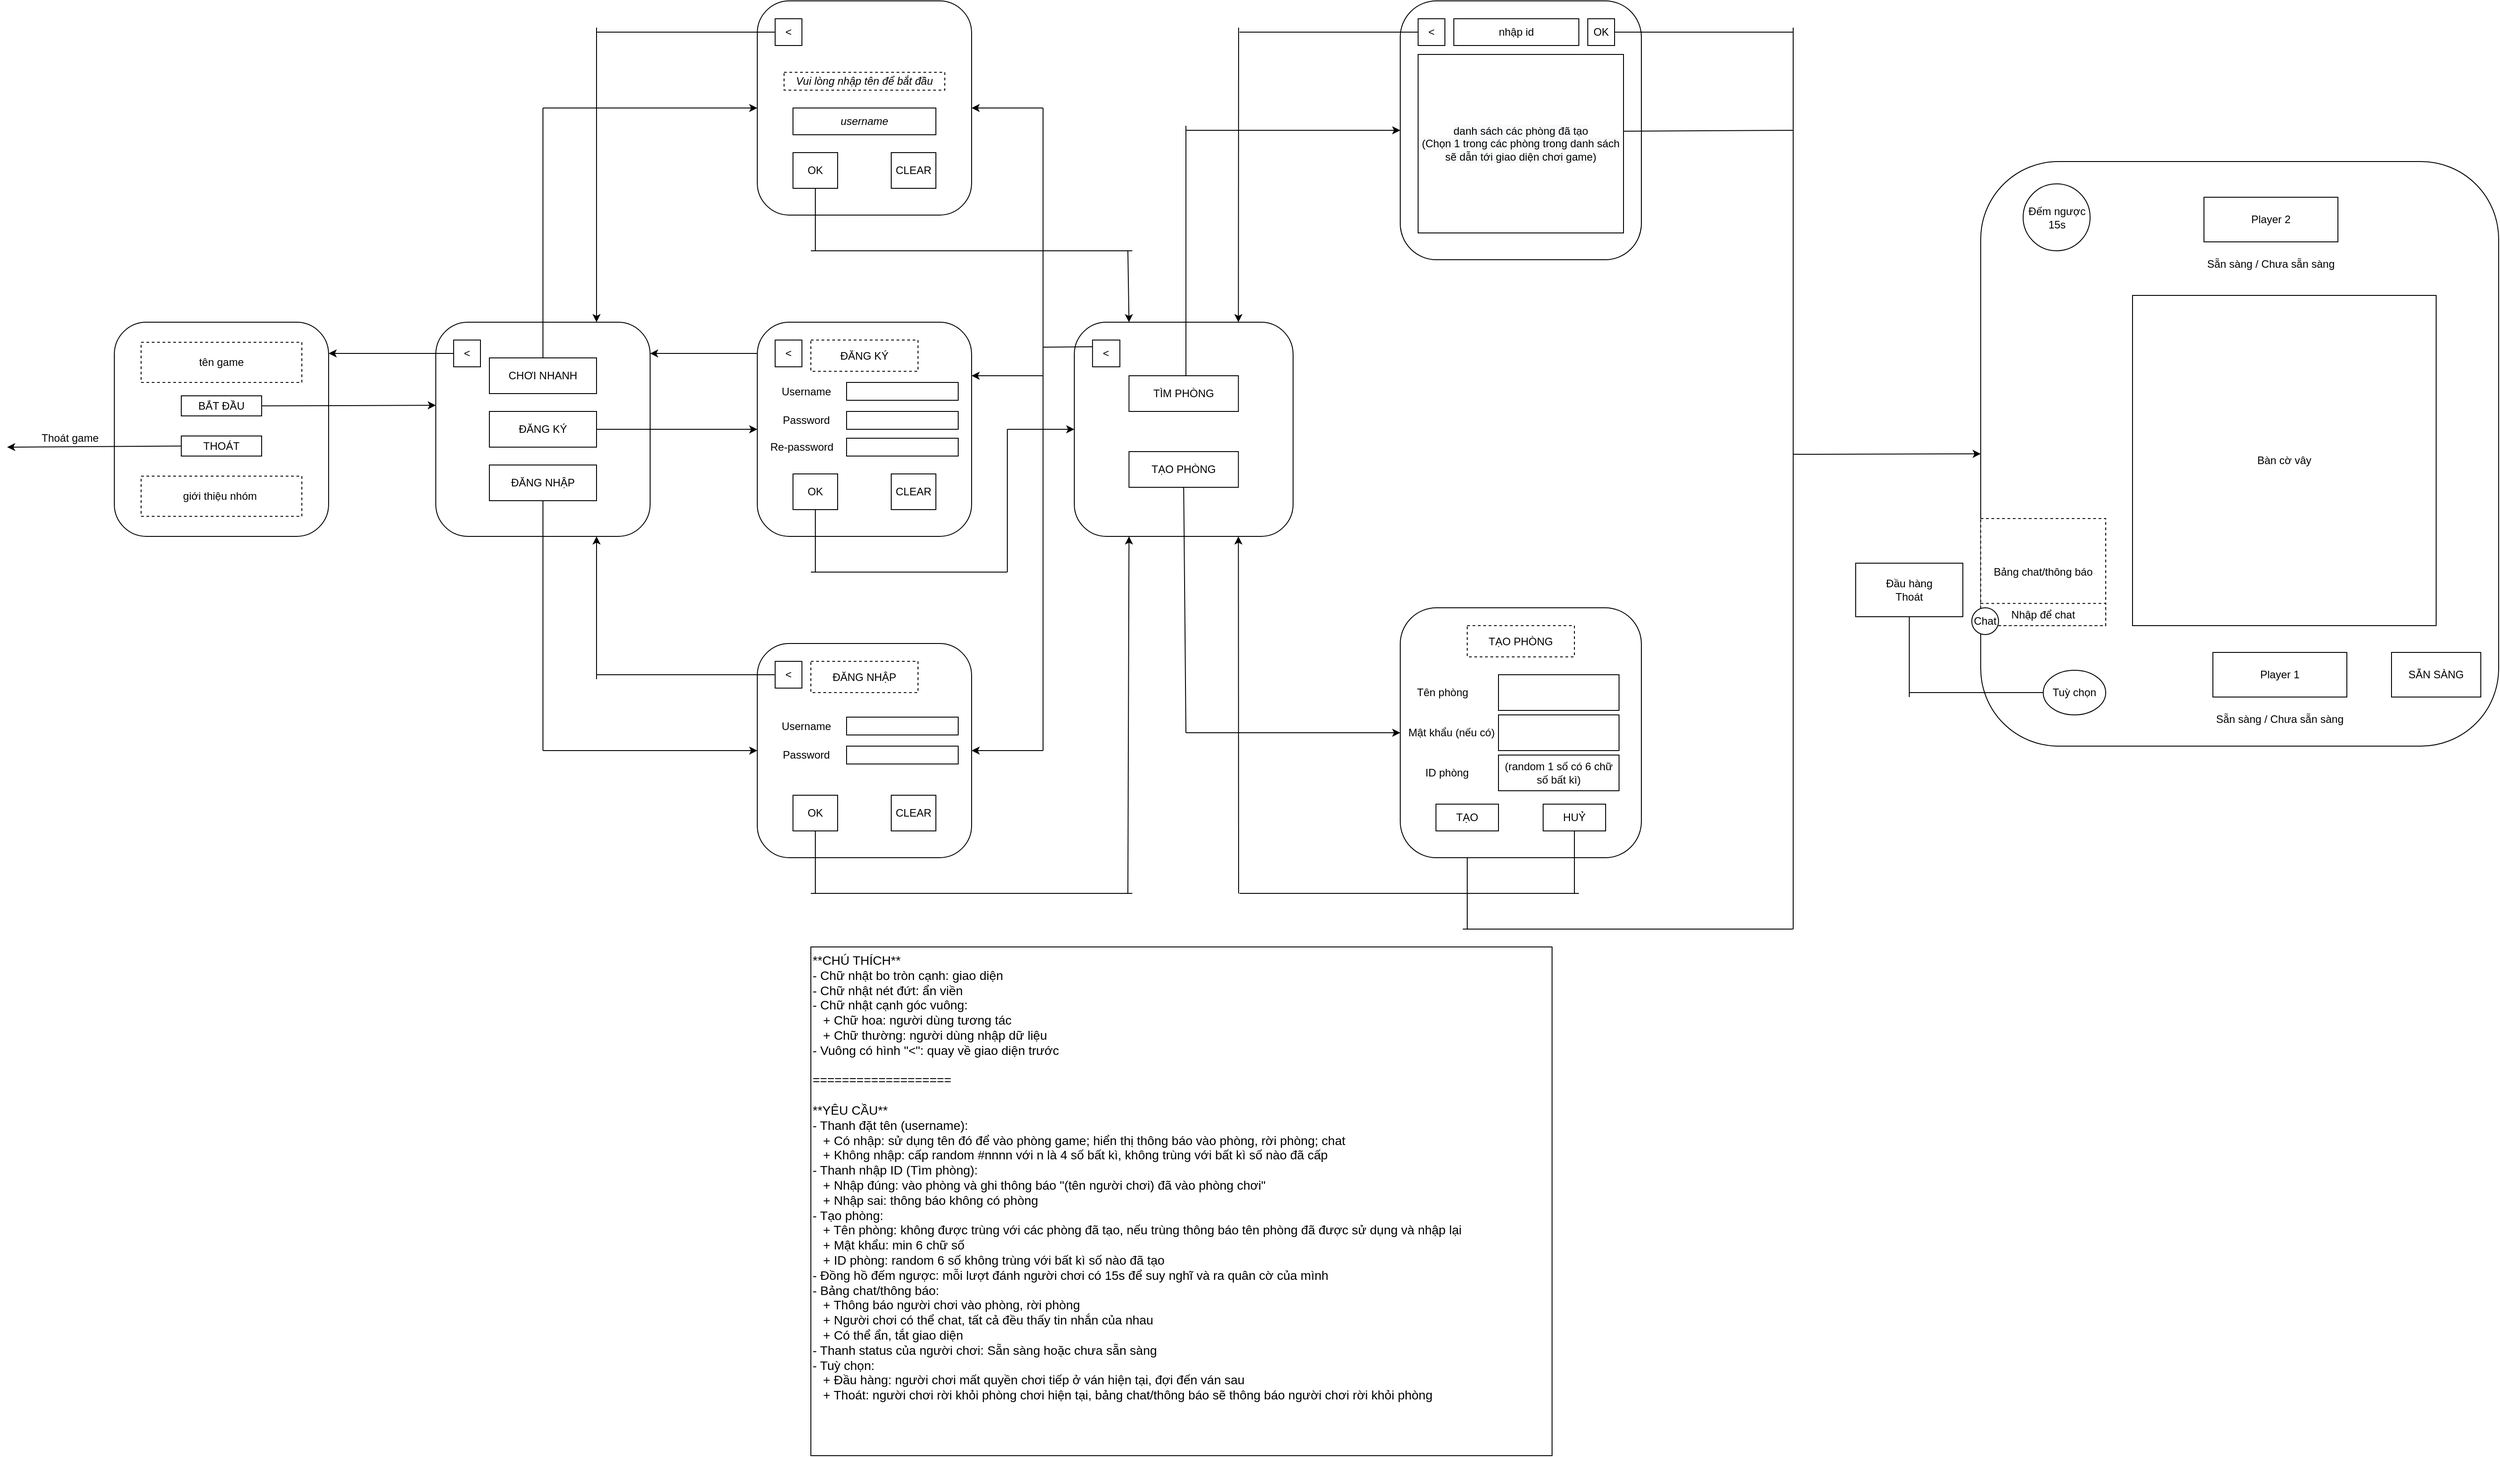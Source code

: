 <mxfile version="18.1.1" type="device"><diagram id="EYYMp7dKXmRM8jcZqW3-" name="Page-1"><mxGraphModel dx="2272" dy="1900" grid="1" gridSize="10" guides="1" tooltips="1" connect="1" arrows="1" fold="1" page="1" pageScale="1" pageWidth="850" pageHeight="1100" math="0" shadow="0"><root><mxCell id="0"/><mxCell id="1" parent="0"/><mxCell id="b59eW2SfWyZ1BYJa4r-n-62" value="" style="group" vertex="1" connectable="0" parent="1"><mxGeometry x="200" y="400" width="240" height="280" as="geometry"/></mxCell><mxCell id="b59eW2SfWyZ1BYJa4r-n-63" value="" style="group" vertex="1" connectable="0" parent="b59eW2SfWyZ1BYJa4r-n-62"><mxGeometry width="240" height="240" as="geometry"/></mxCell><mxCell id="b59eW2SfWyZ1BYJa4r-n-64" value="" style="rounded=1;whiteSpace=wrap;html=1;" vertex="1" parent="b59eW2SfWyZ1BYJa4r-n-63"><mxGeometry width="240" height="240" as="geometry"/></mxCell><mxCell id="b59eW2SfWyZ1BYJa4r-n-65" value="&amp;lt;" style="rounded=0;whiteSpace=wrap;html=1;" vertex="1" parent="b59eW2SfWyZ1BYJa4r-n-63"><mxGeometry x="20" y="20" width="30" height="30" as="geometry"/></mxCell><mxCell id="b59eW2SfWyZ1BYJa4r-n-66" value="" style="rounded=0;whiteSpace=wrap;html=1;" vertex="1" parent="b59eW2SfWyZ1BYJa4r-n-63"><mxGeometry x="100" y="82.5" width="125" height="20" as="geometry"/></mxCell><mxCell id="b59eW2SfWyZ1BYJa4r-n-67" value="OK" style="rounded=0;whiteSpace=wrap;html=1;" vertex="1" parent="b59eW2SfWyZ1BYJa4r-n-63"><mxGeometry x="40" y="170" width="50" height="40" as="geometry"/></mxCell><mxCell id="b59eW2SfWyZ1BYJa4r-n-68" value="CLEAR" style="rounded=0;whiteSpace=wrap;html=1;" vertex="1" parent="b59eW2SfWyZ1BYJa4r-n-63"><mxGeometry x="150" y="170" width="50" height="40" as="geometry"/></mxCell><mxCell id="b59eW2SfWyZ1BYJa4r-n-69" value="ĐĂNG NHẬP" style="rounded=0;whiteSpace=wrap;html=1;dashed=1;" vertex="1" parent="b59eW2SfWyZ1BYJa4r-n-63"><mxGeometry x="60" y="20" width="120" height="35" as="geometry"/></mxCell><mxCell id="b59eW2SfWyZ1BYJa4r-n-70" value="" style="rounded=0;whiteSpace=wrap;html=1;" vertex="1" parent="b59eW2SfWyZ1BYJa4r-n-63"><mxGeometry x="100" y="115" width="125" height="20" as="geometry"/></mxCell><mxCell id="b59eW2SfWyZ1BYJa4r-n-72" value="Username" style="text;html=1;strokeColor=none;fillColor=none;align=center;verticalAlign=middle;whiteSpace=wrap;rounded=0;" vertex="1" parent="b59eW2SfWyZ1BYJa4r-n-63"><mxGeometry x="20" y="80" width="70" height="25" as="geometry"/></mxCell><mxCell id="b59eW2SfWyZ1BYJa4r-n-73" value="Password" style="text;html=1;strokeColor=none;fillColor=none;align=center;verticalAlign=middle;whiteSpace=wrap;rounded=0;" vertex="1" parent="b59eW2SfWyZ1BYJa4r-n-63"><mxGeometry x="20" y="112.5" width="70" height="25" as="geometry"/></mxCell><mxCell id="jXZf2Ih6vpEGxHJz7ZRn-18" value="" style="group" parent="1" vertex="1" connectable="0"><mxGeometry x="555" y="40" width="245" height="240" as="geometry"/></mxCell><mxCell id="_2RT4omIfbfpOKly42XY-10" value="" style="rounded=1;whiteSpace=wrap;html=1;" parent="jXZf2Ih6vpEGxHJz7ZRn-18" vertex="1"><mxGeometry width="245.0" height="240" as="geometry"/></mxCell><mxCell id="_2RT4omIfbfpOKly42XY-11" value="TÌM PHÒNG" style="rounded=0;whiteSpace=wrap;html=1;" parent="jXZf2Ih6vpEGxHJz7ZRn-18" vertex="1"><mxGeometry x="61.25" y="60" width="122.5" height="40" as="geometry"/></mxCell><mxCell id="_2RT4omIfbfpOKly42XY-12" value="TẠO PHÒNG" style="rounded=0;whiteSpace=wrap;html=1;" parent="jXZf2Ih6vpEGxHJz7ZRn-18" vertex="1"><mxGeometry x="61.25" y="145" width="122.5" height="40" as="geometry"/></mxCell><mxCell id="_2RT4omIfbfpOKly42XY-13" value="&amp;lt;" style="rounded=0;whiteSpace=wrap;html=1;" parent="jXZf2Ih6vpEGxHJz7ZRn-18" vertex="1"><mxGeometry x="20.417" y="20" width="30.625" height="30" as="geometry"/></mxCell><mxCell id="_2RT4omIfbfpOKly42XY-8" value="" style="group" parent="1" vertex="1" connectable="0"><mxGeometry x="-520" y="40" width="240" height="240" as="geometry"/></mxCell><mxCell id="_2RT4omIfbfpOKly42XY-1" value="" style="rounded=1;whiteSpace=wrap;html=1;" parent="_2RT4omIfbfpOKly42XY-8" vertex="1"><mxGeometry width="240" height="240" as="geometry"/></mxCell><mxCell id="_2RT4omIfbfpOKly42XY-2" value="BẮT ĐẦU" style="rounded=0;whiteSpace=wrap;html=1;" parent="_2RT4omIfbfpOKly42XY-8" vertex="1"><mxGeometry x="75" y="82.5" width="90" height="22.5" as="geometry"/></mxCell><mxCell id="_2RT4omIfbfpOKly42XY-3" value="THOÁT" style="rounded=0;whiteSpace=wrap;html=1;" parent="_2RT4omIfbfpOKly42XY-8" vertex="1"><mxGeometry x="75" y="127.5" width="90" height="22.5" as="geometry"/></mxCell><mxCell id="_2RT4omIfbfpOKly42XY-4" value="tên game" style="rounded=0;whiteSpace=wrap;html=1;dashed=1;" parent="_2RT4omIfbfpOKly42XY-8" vertex="1"><mxGeometry x="30" y="22.5" width="180" height="45" as="geometry"/></mxCell><mxCell id="_2RT4omIfbfpOKly42XY-5" value="giới thiệu nhóm&amp;nbsp;" style="rounded=0;whiteSpace=wrap;html=1;dashed=1;" parent="_2RT4omIfbfpOKly42XY-8" vertex="1"><mxGeometry x="30" y="172.5" width="180" height="45" as="geometry"/></mxCell><mxCell id="_2RT4omIfbfpOKly42XY-9" value="" style="endArrow=classic;html=1;rounded=0;exitX=1;exitY=0.5;exitDx=0;exitDy=0;entryX=0;entryY=0.388;entryDx=0;entryDy=0;entryPerimeter=0;" parent="1" source="_2RT4omIfbfpOKly42XY-2" target="jXZf2Ih6vpEGxHJz7ZRn-3" edge="1"><mxGeometry width="50" height="50" relative="1" as="geometry"><mxPoint x="280" y="300" as="sourcePoint"/><mxPoint x="-240" y="134" as="targetPoint"/></mxGeometry></mxCell><mxCell id="_2RT4omIfbfpOKly42XY-14" value="" style="endArrow=classic;html=1;rounded=0;entryX=0;entryY=0.5;entryDx=0;entryDy=0;" parent="1" edge="1" target="_2RT4omIfbfpOKly42XY-15"><mxGeometry width="50" height="50" relative="1" as="geometry"><mxPoint x="680" y="-175" as="sourcePoint"/><mxPoint x="1130" y="110" as="targetPoint"/></mxGeometry></mxCell><mxCell id="_2RT4omIfbfpOKly42XY-20" value="" style="endArrow=classic;html=1;rounded=0;entryX=0.75;entryY=0;entryDx=0;entryDy=0;" parent="1" target="_2RT4omIfbfpOKly42XY-10" edge="1"><mxGeometry width="50" height="50" relative="1" as="geometry"><mxPoint x="739" y="-290" as="sourcePoint"/><mxPoint x="1080" as="targetPoint"/></mxGeometry></mxCell><mxCell id="_2RT4omIfbfpOKly42XY-21" value="" style="endArrow=classic;html=1;rounded=0;entryX=0;entryY=0.5;entryDx=0;entryDy=0;" parent="1" edge="1" target="_2RT4omIfbfpOKly42XY-22"><mxGeometry width="50" height="50" relative="1" as="geometry"><mxPoint x="680" y="500" as="sourcePoint"/><mxPoint x="1130" y="230" as="targetPoint"/></mxGeometry></mxCell><mxCell id="_2RT4omIfbfpOKly42XY-30" value="" style="endArrow=none;html=1;rounded=0;exitX=0.5;exitY=1;exitDx=0;exitDy=0;" parent="1" edge="1" source="_2RT4omIfbfpOKly42XY-23"><mxGeometry width="50" height="50" relative="1" as="geometry"><mxPoint x="1325" y="510" as="sourcePoint"/><mxPoint x="995" y="720" as="targetPoint"/></mxGeometry></mxCell><mxCell id="_2RT4omIfbfpOKly42XY-31" value="" style="endArrow=none;html=1;rounded=0;" parent="1" edge="1"><mxGeometry width="50" height="50" relative="1" as="geometry"><mxPoint x="1120" y="680" as="sourcePoint"/><mxPoint x="740" y="680" as="targetPoint"/></mxGeometry></mxCell><mxCell id="_2RT4omIfbfpOKly42XY-32" value="" style="endArrow=classic;html=1;rounded=0;entryX=0.75;entryY=1;entryDx=0;entryDy=0;" parent="1" target="_2RT4omIfbfpOKly42XY-10" edge="1"><mxGeometry width="50" height="50" relative="1" as="geometry"><mxPoint x="739" y="680" as="sourcePoint"/><mxPoint x="1080" y="120" as="targetPoint"/></mxGeometry></mxCell><mxCell id="_2RT4omIfbfpOKly42XY-33" value="" style="endArrow=none;html=1;rounded=0;entryX=0.5;entryY=1;entryDx=0;entryDy=0;" parent="1" edge="1" target="_2RT4omIfbfpOKly42XY-12"><mxGeometry width="50" height="50" relative="1" as="geometry"><mxPoint x="680" y="500" as="sourcePoint"/><mxPoint x="678" y="230" as="targetPoint"/></mxGeometry></mxCell><mxCell id="_2RT4omIfbfpOKly42XY-36" value="" style="endArrow=classic;html=1;rounded=0;entryX=0;entryY=0.5;entryDx=0;entryDy=0;" parent="1" target="VSeRsXyILxJVR_NqDsg6-1" edge="1"><mxGeometry width="50" height="50" relative="1" as="geometry"><mxPoint x="1360" y="188" as="sourcePoint"/><mxPoint x="1558.98" y="11.04" as="targetPoint"/></mxGeometry></mxCell><mxCell id="VSeRsXyILxJVR_NqDsg6-1" value="" style="rounded=1;whiteSpace=wrap;html=1;" parent="1" vertex="1"><mxGeometry x="1570" y="-140" width="580" height="655" as="geometry"/></mxCell><mxCell id="VSeRsXyILxJVR_NqDsg6-17" value="Player 2" style="rounded=0;whiteSpace=wrap;html=1;" parent="1" vertex="1"><mxGeometry x="1820" y="-100" width="150" height="50" as="geometry"/></mxCell><mxCell id="VSeRsXyILxJVR_NqDsg6-19" value="Player 1" style="rounded=0;whiteSpace=wrap;html=1;" parent="1" vertex="1"><mxGeometry x="1830" y="410" width="150" height="50" as="geometry"/></mxCell><mxCell id="VSeRsXyILxJVR_NqDsg6-20" value="Tuỳ chọn" style="ellipse;whiteSpace=wrap;html=1;" parent="1" vertex="1"><mxGeometry x="1640" y="430" width="70" height="50" as="geometry"/></mxCell><mxCell id="VSeRsXyILxJVR_NqDsg6-21" value="" style="endArrow=none;html=1;rounded=0;" parent="1" edge="1"><mxGeometry width="50" height="50" relative="1" as="geometry"><mxPoint x="1640" y="455" as="sourcePoint"/><mxPoint x="1490" y="455" as="targetPoint"/></mxGeometry></mxCell><mxCell id="VSeRsXyILxJVR_NqDsg6-22" value="" style="endArrow=none;html=1;rounded=0;entryX=0.5;entryY=1;entryDx=0;entryDy=0;" parent="1" target="VSeRsXyILxJVR_NqDsg6-23" edge="1"><mxGeometry width="50" height="50" relative="1" as="geometry"><mxPoint x="1490" y="460" as="sourcePoint"/><mxPoint x="2290" y="390" as="targetPoint"/></mxGeometry></mxCell><mxCell id="VSeRsXyILxJVR_NqDsg6-23" value="Đầu hàng&lt;br&gt;Thoát" style="rounded=0;whiteSpace=wrap;html=1;" parent="1" vertex="1"><mxGeometry x="1430" y="310" width="120" height="60" as="geometry"/></mxCell><mxCell id="VSeRsXyILxJVR_NqDsg6-24" value="Sẵn sàng / Chưa sẵn sàng" style="text;html=1;strokeColor=none;fillColor=none;align=center;verticalAlign=middle;whiteSpace=wrap;rounded=0;" parent="1" vertex="1"><mxGeometry x="1820" y="-40" width="150" height="30" as="geometry"/></mxCell><mxCell id="VSeRsXyILxJVR_NqDsg6-28" value="Sẵn sàng / Chưa sẵn sàng" style="text;html=1;strokeColor=none;fillColor=none;align=center;verticalAlign=middle;whiteSpace=wrap;rounded=0;" parent="1" vertex="1"><mxGeometry x="1830" y="470" width="150" height="30" as="geometry"/></mxCell><mxCell id="VSeRsXyILxJVR_NqDsg6-29" value="Bàn cờ vây" style="rounded=0;whiteSpace=wrap;html=1;" parent="1" vertex="1"><mxGeometry x="1740" y="10" width="340" height="370" as="geometry"/></mxCell><mxCell id="VSeRsXyILxJVR_NqDsg6-30" value="Đếm ngược 15s" style="ellipse;whiteSpace=wrap;html=1;aspect=fixed;" parent="1" vertex="1"><mxGeometry x="1617.5" y="-115" width="75" height="75" as="geometry"/></mxCell><mxCell id="VSeRsXyILxJVR_NqDsg6-31" value="&lt;font style=&quot;font-size: 14px&quot;&gt;**CHÚ THÍCH**&amp;nbsp;&lt;br&gt;- Chữ nhật bo tròn cạnh: giao diện&lt;br&gt;- Chữ nhật nét đứt: ẩn viền&amp;nbsp;&lt;br&gt;- Chữ nhật cạnh góc vuông:&lt;br&gt;&amp;nbsp; &amp;nbsp;+ Chữ hoa: người dùng tương tác&lt;br&gt;&amp;nbsp; &amp;nbsp;+ Chữ thường: người dùng nhập dữ liệu&lt;br&gt;- Vuông có hình &quot;&amp;lt;&quot;: quay về giao diện trước&lt;br&gt;&lt;br&gt;===================&lt;br&gt;&lt;br&gt;**YÊU CẦU**&amp;nbsp;&lt;br&gt;- Thanh đặt tên (username):&amp;nbsp;&lt;br&gt;&amp;nbsp; &amp;nbsp;+ Có nhập: sử dụng tên đó để vào phòng game; hiển thị thông báo vào phòng, rời phòng; chat&lt;br&gt;&amp;nbsp; &amp;nbsp;+ Không nhập: cấp random #nnnn với n là 4 số bất kì, không trùng với bất kì số nào đã cấp&lt;br&gt;- Thanh nhập ID (Tìm phòng):&amp;nbsp;&lt;br&gt;&amp;nbsp; &amp;nbsp;+ Nhập đúng: vào phòng và ghi thông báo &quot;(tên người chơi) đã vào phòng chơi&quot;&amp;nbsp;&lt;br&gt;&amp;nbsp; &amp;nbsp;+ Nhập sai: thông báo không có phòng&lt;br&gt;- Tạo phòng:&amp;nbsp;&lt;br&gt;&amp;nbsp; &amp;nbsp;+ Tên phòng: không được trùng với các phòng đã tạo, nếu trùng thông báo tên phòng đã được sử dụng và nhập lại&lt;br&gt;&amp;nbsp; &amp;nbsp;+ Mật khẩu: min 6 chữ số&amp;nbsp;&lt;br&gt;&amp;nbsp; &amp;nbsp;+ ID phòng: random 6 số không trùng với bất kì số nào đã tạo&lt;br&gt;- Đồng hồ đếm ngược: mỗi lượt đánh người chơi có 15s để suy nghĩ và ra quân cờ của mình&lt;br&gt;- Bảng chat/thông báo:&amp;nbsp;&lt;br&gt;&amp;nbsp; &amp;nbsp;+ Thông báo người chơi vào phòng, rời phòng&lt;br&gt;&amp;nbsp; &amp;nbsp;+ Người chơi có thể chat, tất cả đều thấy tin nhắn của nhau&lt;br&gt;&amp;nbsp; &amp;nbsp;+ Có thể ẩn, tắt giao diện&lt;br&gt;- Thanh status của người chơi: Sẵn sàng hoặc chưa sẵn sàng&lt;br&gt;- Tuỳ chọn:&amp;nbsp;&lt;br&gt;&amp;nbsp; &amp;nbsp;+ Đầu hàng: người chơi mất quyền chơi tiếp ở ván hiện tại, đợi đến ván sau&lt;br&gt;&amp;nbsp; &amp;nbsp;+ Thoát: người chơi rời khỏi phòng chơi hiện tại, bảng chat/thông báo sẽ thông báo người chơi rời khỏi phòng&lt;br&gt;&lt;/font&gt;" style="whiteSpace=wrap;html=1;align=left;verticalAlign=top;" parent="1" vertex="1"><mxGeometry x="260" y="740" width="830" height="570" as="geometry"/></mxCell><mxCell id="VSeRsXyILxJVR_NqDsg6-15" value="" style="group;strokeColor=none;fillColor=none;gradientColor=none;" parent="1" vertex="1" connectable="0"><mxGeometry x="1570" y="260" width="140" height="130" as="geometry"/></mxCell><mxCell id="VSeRsXyILxJVR_NqDsg6-13" value="Bảng chat/thông báo" style="rounded=0;whiteSpace=wrap;html=1;dashed=1;" parent="VSeRsXyILxJVR_NqDsg6-15" vertex="1"><mxGeometry width="140.0" height="120.0" as="geometry"/></mxCell><mxCell id="VSeRsXyILxJVR_NqDsg6-14" value="Nhập để chat" style="rounded=0;whiteSpace=wrap;html=1;dashed=1;" parent="VSeRsXyILxJVR_NqDsg6-15" vertex="1"><mxGeometry y="95.172" width="140.0" height="24.828" as="geometry"/></mxCell><mxCell id="i7HyG5F7bMUIs62_o_Os-1" value="Chat" style="ellipse;whiteSpace=wrap;html=1;" parent="VSeRsXyILxJVR_NqDsg6-15" vertex="1"><mxGeometry x="-10" y="100" width="30" height="30" as="geometry"/></mxCell><mxCell id="VSeRsXyILxJVR_NqDsg6-35" value="SẴN SÀNG" style="rounded=0;whiteSpace=wrap;html=1;" parent="1" vertex="1"><mxGeometry x="2030" y="410" width="100" height="50" as="geometry"/></mxCell><mxCell id="jXZf2Ih6vpEGxHJz7ZRn-1" value="" style="endArrow=none;html=1;rounded=0;entryX=0;entryY=0.5;entryDx=0;entryDy=0;" parent="1" target="_2RT4omIfbfpOKly42XY-19" edge="1"><mxGeometry width="50" height="50" relative="1" as="geometry"><mxPoint x="970" y="-105" as="sourcePoint"/><mxPoint x="1240" y="-40" as="targetPoint"/></mxGeometry></mxCell><mxCell id="jXZf2Ih6vpEGxHJz7ZRn-2" value="" style="group" parent="1" vertex="1" connectable="0"><mxGeometry x="-160" y="40" width="240" height="240" as="geometry"/></mxCell><mxCell id="jXZf2Ih6vpEGxHJz7ZRn-3" value="" style="rounded=1;whiteSpace=wrap;html=1;" parent="jXZf2Ih6vpEGxHJz7ZRn-2" vertex="1"><mxGeometry width="240" height="240" as="geometry"/></mxCell><mxCell id="jXZf2Ih6vpEGxHJz7ZRn-8" value="ĐĂNG KÝ" style="rounded=0;whiteSpace=wrap;html=1;" parent="jXZf2Ih6vpEGxHJz7ZRn-2" vertex="1"><mxGeometry x="60" y="100" width="120" height="40" as="geometry"/></mxCell><mxCell id="jXZf2Ih6vpEGxHJz7ZRn-9" value="ĐĂNG NHẬP" style="rounded=0;whiteSpace=wrap;html=1;" parent="jXZf2Ih6vpEGxHJz7ZRn-2" vertex="1"><mxGeometry x="60" y="160" width="120" height="40" as="geometry"/></mxCell><mxCell id="jXZf2Ih6vpEGxHJz7ZRn-10" value="&amp;lt;" style="rounded=0;whiteSpace=wrap;html=1;" parent="jXZf2Ih6vpEGxHJz7ZRn-2" vertex="1"><mxGeometry x="20" y="20" width="30" height="30" as="geometry"/></mxCell><mxCell id="jXZf2Ih6vpEGxHJz7ZRn-17" value="CHƠI NHANH" style="rounded=0;whiteSpace=wrap;html=1;" parent="jXZf2Ih6vpEGxHJz7ZRn-2" vertex="1"><mxGeometry x="60" y="40" width="120" height="40" as="geometry"/></mxCell><mxCell id="jXZf2Ih6vpEGxHJz7ZRn-19" value="" style="endArrow=classic;html=1;rounded=0;exitX=0;exitY=0.5;exitDx=0;exitDy=0;" parent="1" source="jXZf2Ih6vpEGxHJz7ZRn-10" edge="1"><mxGeometry width="50" height="50" relative="1" as="geometry"><mxPoint x="80" y="260" as="sourcePoint"/><mxPoint x="-280" y="75" as="targetPoint"/></mxGeometry></mxCell><mxCell id="jXZf2Ih6vpEGxHJz7ZRn-20" value="" style="endArrow=classic;html=1;rounded=0;exitX=0;exitY=0.5;exitDx=0;exitDy=0;" parent="1" source="_2RT4omIfbfpOKly42XY-3" edge="1"><mxGeometry width="50" height="50" relative="1" as="geometry"><mxPoint x="80" y="260" as="sourcePoint"/><mxPoint x="-640" y="180" as="targetPoint"/></mxGeometry></mxCell><mxCell id="jXZf2Ih6vpEGxHJz7ZRn-21" value="Thoát game" style="text;html=1;align=center;verticalAlign=middle;resizable=0;points=[];autosize=1;strokeColor=none;fillColor=none;" parent="1" vertex="1"><mxGeometry x="-610" y="160" width="80" height="20" as="geometry"/></mxCell><mxCell id="b59eW2SfWyZ1BYJa4r-n-1" value="" style="group" vertex="1" connectable="0" parent="1"><mxGeometry x="200" y="-320" width="240" height="240" as="geometry"/></mxCell><mxCell id="b59eW2SfWyZ1BYJa4r-n-2" value="" style="rounded=1;whiteSpace=wrap;html=1;" vertex="1" parent="b59eW2SfWyZ1BYJa4r-n-1"><mxGeometry width="240" height="240" as="geometry"/></mxCell><mxCell id="b59eW2SfWyZ1BYJa4r-n-5" value="&amp;lt;" style="rounded=0;whiteSpace=wrap;html=1;" vertex="1" parent="b59eW2SfWyZ1BYJa4r-n-1"><mxGeometry x="20" y="20" width="30" height="30" as="geometry"/></mxCell><mxCell id="b59eW2SfWyZ1BYJa4r-n-7" value="&lt;i&gt;Vui lòng nhập tên để bắt đầu&lt;/i&gt;" style="rounded=0;whiteSpace=wrap;html=1;dashed=1;" vertex="1" parent="b59eW2SfWyZ1BYJa4r-n-1"><mxGeometry x="30" y="80" width="180" height="20" as="geometry"/></mxCell><mxCell id="b59eW2SfWyZ1BYJa4r-n-8" value="&lt;i&gt;username&lt;/i&gt;" style="rounded=0;whiteSpace=wrap;html=1;" vertex="1" parent="b59eW2SfWyZ1BYJa4r-n-1"><mxGeometry x="40" y="120" width="160" height="30" as="geometry"/></mxCell><mxCell id="b59eW2SfWyZ1BYJa4r-n-9" value="OK" style="rounded=0;whiteSpace=wrap;html=1;" vertex="1" parent="b59eW2SfWyZ1BYJa4r-n-1"><mxGeometry x="40" y="170" width="50" height="40" as="geometry"/></mxCell><mxCell id="b59eW2SfWyZ1BYJa4r-n-10" value="CLEAR" style="rounded=0;whiteSpace=wrap;html=1;" vertex="1" parent="b59eW2SfWyZ1BYJa4r-n-1"><mxGeometry x="150" y="170" width="50" height="40" as="geometry"/></mxCell><mxCell id="b59eW2SfWyZ1BYJa4r-n-25" value="" style="endArrow=none;html=1;rounded=0;exitX=0.5;exitY=0;exitDx=0;exitDy=0;" edge="1" parent="1" source="jXZf2Ih6vpEGxHJz7ZRn-17"><mxGeometry width="50" height="50" relative="1" as="geometry"><mxPoint x="100" y="20" as="sourcePoint"/><mxPoint x="-40" y="-200" as="targetPoint"/></mxGeometry></mxCell><mxCell id="b59eW2SfWyZ1BYJa4r-n-26" value="" style="endArrow=none;html=1;rounded=0;exitX=0.5;exitY=1;exitDx=0;exitDy=0;" edge="1" parent="1" source="jXZf2Ih6vpEGxHJz7ZRn-9"><mxGeometry width="50" height="50" relative="1" as="geometry"><mxPoint x="350" y="120" as="sourcePoint"/><mxPoint x="-40" y="520" as="targetPoint"/></mxGeometry></mxCell><mxCell id="b59eW2SfWyZ1BYJa4r-n-27" value="" style="endArrow=classic;html=1;rounded=0;exitX=1;exitY=0.5;exitDx=0;exitDy=0;entryX=0;entryY=0.5;entryDx=0;entryDy=0;" edge="1" parent="1" source="jXZf2Ih6vpEGxHJz7ZRn-8" target="b59eW2SfWyZ1BYJa4r-n-12"><mxGeometry width="50" height="50" relative="1" as="geometry"><mxPoint x="350" y="240" as="sourcePoint"/><mxPoint x="400" y="190" as="targetPoint"/></mxGeometry></mxCell><mxCell id="b59eW2SfWyZ1BYJa4r-n-28" value="" style="endArrow=classic;html=1;rounded=0;entryX=0;entryY=0.5;entryDx=0;entryDy=0;" edge="1" parent="1" target="b59eW2SfWyZ1BYJa4r-n-2"><mxGeometry width="50" height="50" relative="1" as="geometry"><mxPoint x="-40" y="-200" as="sourcePoint"/><mxPoint x="400" y="70" as="targetPoint"/></mxGeometry></mxCell><mxCell id="b59eW2SfWyZ1BYJa4r-n-29" value="" style="endArrow=classic;html=1;rounded=0;entryX=0;entryY=0.5;entryDx=0;entryDy=0;" edge="1" parent="1"><mxGeometry width="50" height="50" relative="1" as="geometry"><mxPoint x="-40" y="520" as="sourcePoint"/><mxPoint x="200" y="520" as="targetPoint"/></mxGeometry></mxCell><mxCell id="b59eW2SfWyZ1BYJa4r-n-30" value="" style="endArrow=none;html=1;rounded=0;exitX=0;exitY=0.5;exitDx=0;exitDy=0;" edge="1" parent="1" source="b59eW2SfWyZ1BYJa4r-n-65"><mxGeometry width="50" height="50" relative="1" as="geometry"><mxPoint x="190" y="450" as="sourcePoint"/><mxPoint x="20" y="435" as="targetPoint"/></mxGeometry></mxCell><mxCell id="b59eW2SfWyZ1BYJa4r-n-31" value="" style="endArrow=none;html=1;rounded=0;exitX=0;exitY=0.5;exitDx=0;exitDy=0;" edge="1" parent="1" source="b59eW2SfWyZ1BYJa4r-n-5"><mxGeometry width="50" height="50" relative="1" as="geometry"><mxPoint x="350" y="120" as="sourcePoint"/><mxPoint x="20" y="-285" as="targetPoint"/></mxGeometry></mxCell><mxCell id="b59eW2SfWyZ1BYJa4r-n-32" value="" style="endArrow=classic;html=1;rounded=0;exitX=0;exitY=0.5;exitDx=0;exitDy=0;entryX=1;entryY=0.146;entryDx=0;entryDy=0;entryPerimeter=0;" edge="1" parent="1" source="b59eW2SfWyZ1BYJa4r-n-13" target="jXZf2Ih6vpEGxHJz7ZRn-3"><mxGeometry width="50" height="50" relative="1" as="geometry"><mxPoint x="350" y="120" as="sourcePoint"/><mxPoint x="400" y="70" as="targetPoint"/></mxGeometry></mxCell><mxCell id="b59eW2SfWyZ1BYJa4r-n-36" value="" style="endArrow=classic;html=1;rounded=0;entryX=0.75;entryY=0;entryDx=0;entryDy=0;" edge="1" parent="1" target="jXZf2Ih6vpEGxHJz7ZRn-3"><mxGeometry width="50" height="50" relative="1" as="geometry"><mxPoint x="20" y="-290" as="sourcePoint"/><mxPoint y="40" as="targetPoint"/></mxGeometry></mxCell><mxCell id="b59eW2SfWyZ1BYJa4r-n-37" value="" style="endArrow=classic;html=1;rounded=0;entryX=0.75;entryY=1;entryDx=0;entryDy=0;" edge="1" parent="1" target="jXZf2Ih6vpEGxHJz7ZRn-3"><mxGeometry width="50" height="50" relative="1" as="geometry"><mxPoint x="20" y="440" as="sourcePoint"/><mxPoint x="400" y="70" as="targetPoint"/></mxGeometry></mxCell><mxCell id="b59eW2SfWyZ1BYJa4r-n-39" value="" style="endArrow=none;html=1;rounded=0;" edge="1" parent="1"><mxGeometry width="50" height="50" relative="1" as="geometry"><mxPoint x="260" y="320" as="sourcePoint"/><mxPoint x="480" y="320" as="targetPoint"/></mxGeometry></mxCell><mxCell id="b59eW2SfWyZ1BYJa4r-n-40" value="" style="endArrow=none;html=1;rounded=0;" edge="1" parent="1"><mxGeometry width="50" height="50" relative="1" as="geometry"><mxPoint x="480" y="160" as="sourcePoint"/><mxPoint x="480" y="320" as="targetPoint"/></mxGeometry></mxCell><mxCell id="b59eW2SfWyZ1BYJa4r-n-41" value="" style="endArrow=classic;html=1;rounded=0;entryX=0;entryY=0.5;entryDx=0;entryDy=0;" edge="1" parent="1" target="_2RT4omIfbfpOKly42XY-10"><mxGeometry width="50" height="50" relative="1" as="geometry"><mxPoint x="480" y="160" as="sourcePoint"/><mxPoint x="400" y="310" as="targetPoint"/></mxGeometry></mxCell><mxCell id="b59eW2SfWyZ1BYJa4r-n-42" value="" style="endArrow=none;html=1;rounded=0;exitX=0.5;exitY=1;exitDx=0;exitDy=0;" edge="1" parent="1"><mxGeometry width="50" height="50" relative="1" as="geometry"><mxPoint x="265" y="610" as="sourcePoint"/><mxPoint x="265" y="680" as="targetPoint"/></mxGeometry></mxCell><mxCell id="b59eW2SfWyZ1BYJa4r-n-43" value="" style="endArrow=none;html=1;rounded=0;" edge="1" parent="1"><mxGeometry width="50" height="50" relative="1" as="geometry"><mxPoint x="260" y="680" as="sourcePoint"/><mxPoint x="620" y="680" as="targetPoint"/></mxGeometry></mxCell><mxCell id="b59eW2SfWyZ1BYJa4r-n-44" value="" style="endArrow=classic;html=1;rounded=0;entryX=0.25;entryY=1;entryDx=0;entryDy=0;" edge="1" parent="1" target="_2RT4omIfbfpOKly42XY-10"><mxGeometry width="50" height="50" relative="1" as="geometry"><mxPoint x="615" y="680" as="sourcePoint"/><mxPoint x="400" y="310" as="targetPoint"/></mxGeometry></mxCell><mxCell id="b59eW2SfWyZ1BYJa4r-n-45" value="" style="endArrow=none;html=1;rounded=0;exitX=0.5;exitY=1;exitDx=0;exitDy=0;" edge="1" parent="1" source="b59eW2SfWyZ1BYJa4r-n-9"><mxGeometry width="50" height="50" relative="1" as="geometry"><mxPoint x="350" y="120" as="sourcePoint"/><mxPoint x="265" y="-40" as="targetPoint"/></mxGeometry></mxCell><mxCell id="b59eW2SfWyZ1BYJa4r-n-46" value="" style="endArrow=none;html=1;rounded=0;" edge="1" parent="1"><mxGeometry width="50" height="50" relative="1" as="geometry"><mxPoint x="260" y="-40" as="sourcePoint"/><mxPoint x="620" y="-40" as="targetPoint"/></mxGeometry></mxCell><mxCell id="b59eW2SfWyZ1BYJa4r-n-47" value="" style="endArrow=classic;html=1;rounded=0;entryX=0.25;entryY=0;entryDx=0;entryDy=0;" edge="1" parent="1" target="_2RT4omIfbfpOKly42XY-10"><mxGeometry width="50" height="50" relative="1" as="geometry"><mxPoint x="615" y="-40" as="sourcePoint"/><mxPoint x="400" y="70" as="targetPoint"/></mxGeometry></mxCell><mxCell id="b59eW2SfWyZ1BYJa4r-n-48" value="" style="endArrow=none;html=1;rounded=0;entryX=0;entryY=0.25;entryDx=0;entryDy=0;" edge="1" parent="1" target="_2RT4omIfbfpOKly42XY-13"><mxGeometry width="50" height="50" relative="1" as="geometry"><mxPoint x="520" y="68" as="sourcePoint"/><mxPoint x="580" y="80" as="targetPoint"/></mxGeometry></mxCell><mxCell id="b59eW2SfWyZ1BYJa4r-n-50" value="" style="endArrow=none;html=1;rounded=0;" edge="1" parent="1"><mxGeometry width="50" height="50" relative="1" as="geometry"><mxPoint x="520" y="520" as="sourcePoint"/><mxPoint x="520" y="-200" as="targetPoint"/></mxGeometry></mxCell><mxCell id="b59eW2SfWyZ1BYJa4r-n-51" value="" style="endArrow=classic;html=1;rounded=0;entryX=1;entryY=0.5;entryDx=0;entryDy=0;" edge="1" parent="1" target="b59eW2SfWyZ1BYJa4r-n-2"><mxGeometry width="50" height="50" relative="1" as="geometry"><mxPoint x="520" y="-200" as="sourcePoint"/><mxPoint x="400" y="70" as="targetPoint"/></mxGeometry></mxCell><mxCell id="b59eW2SfWyZ1BYJa4r-n-52" value="" style="endArrow=classic;html=1;rounded=0;entryX=1;entryY=0.5;entryDx=0;entryDy=0;" edge="1" parent="1"><mxGeometry width="50" height="50" relative="1" as="geometry"><mxPoint x="520" y="520" as="sourcePoint"/><mxPoint x="440" y="520" as="targetPoint"/></mxGeometry></mxCell><mxCell id="b59eW2SfWyZ1BYJa4r-n-53" value="" style="endArrow=classic;html=1;rounded=0;entryX=1;entryY=0.25;entryDx=0;entryDy=0;" edge="1" parent="1" target="b59eW2SfWyZ1BYJa4r-n-12"><mxGeometry width="50" height="50" relative="1" as="geometry"><mxPoint x="520" y="100" as="sourcePoint"/><mxPoint x="440" y="70" as="targetPoint"/></mxGeometry></mxCell><mxCell id="b59eW2SfWyZ1BYJa4r-n-61" value="" style="group" vertex="1" connectable="0" parent="1"><mxGeometry x="200" y="40" width="240" height="280" as="geometry"/></mxCell><mxCell id="b59eW2SfWyZ1BYJa4r-n-11" value="" style="group" vertex="1" connectable="0" parent="b59eW2SfWyZ1BYJa4r-n-61"><mxGeometry width="240" height="240" as="geometry"/></mxCell><mxCell id="b59eW2SfWyZ1BYJa4r-n-12" value="" style="rounded=1;whiteSpace=wrap;html=1;" vertex="1" parent="b59eW2SfWyZ1BYJa4r-n-11"><mxGeometry width="240" height="240" as="geometry"/></mxCell><mxCell id="b59eW2SfWyZ1BYJa4r-n-13" value="&amp;lt;" style="rounded=0;whiteSpace=wrap;html=1;" vertex="1" parent="b59eW2SfWyZ1BYJa4r-n-11"><mxGeometry x="20" y="20" width="30" height="30" as="geometry"/></mxCell><mxCell id="b59eW2SfWyZ1BYJa4r-n-15" value="" style="rounded=0;whiteSpace=wrap;html=1;" vertex="1" parent="b59eW2SfWyZ1BYJa4r-n-11"><mxGeometry x="100" y="67.5" width="125" height="20" as="geometry"/></mxCell><mxCell id="b59eW2SfWyZ1BYJa4r-n-16" value="OK" style="rounded=0;whiteSpace=wrap;html=1;" vertex="1" parent="b59eW2SfWyZ1BYJa4r-n-11"><mxGeometry x="40" y="170" width="50" height="40" as="geometry"/></mxCell><mxCell id="b59eW2SfWyZ1BYJa4r-n-17" value="CLEAR" style="rounded=0;whiteSpace=wrap;html=1;" vertex="1" parent="b59eW2SfWyZ1BYJa4r-n-11"><mxGeometry x="150" y="170" width="50" height="40" as="geometry"/></mxCell><mxCell id="b59eW2SfWyZ1BYJa4r-n-54" value="ĐĂNG KÝ" style="rounded=0;whiteSpace=wrap;html=1;dashed=1;" vertex="1" parent="b59eW2SfWyZ1BYJa4r-n-11"><mxGeometry x="60" y="20" width="120" height="35" as="geometry"/></mxCell><mxCell id="b59eW2SfWyZ1BYJa4r-n-55" value="" style="rounded=0;whiteSpace=wrap;html=1;" vertex="1" parent="b59eW2SfWyZ1BYJa4r-n-11"><mxGeometry x="100" y="100" width="125" height="20" as="geometry"/></mxCell><mxCell id="b59eW2SfWyZ1BYJa4r-n-56" value="" style="rounded=0;whiteSpace=wrap;html=1;" vertex="1" parent="b59eW2SfWyZ1BYJa4r-n-11"><mxGeometry x="100" y="130" width="125" height="20" as="geometry"/></mxCell><mxCell id="b59eW2SfWyZ1BYJa4r-n-57" value="Username" style="text;html=1;strokeColor=none;fillColor=none;align=center;verticalAlign=middle;whiteSpace=wrap;rounded=0;" vertex="1" parent="b59eW2SfWyZ1BYJa4r-n-11"><mxGeometry x="20" y="65" width="70" height="25" as="geometry"/></mxCell><mxCell id="b59eW2SfWyZ1BYJa4r-n-58" value="Password" style="text;html=1;strokeColor=none;fillColor=none;align=center;verticalAlign=middle;whiteSpace=wrap;rounded=0;" vertex="1" parent="b59eW2SfWyZ1BYJa4r-n-11"><mxGeometry x="20" y="97.5" width="70" height="25" as="geometry"/></mxCell><mxCell id="b59eW2SfWyZ1BYJa4r-n-59" value="Re-password" style="text;html=1;strokeColor=none;fillColor=none;align=center;verticalAlign=middle;whiteSpace=wrap;rounded=0;" vertex="1" parent="b59eW2SfWyZ1BYJa4r-n-11"><mxGeometry x="10" y="127.5" width="80" height="25" as="geometry"/></mxCell><mxCell id="b59eW2SfWyZ1BYJa4r-n-38" value="" style="endArrow=none;html=1;rounded=0;exitX=0.5;exitY=1;exitDx=0;exitDy=0;" edge="1" parent="b59eW2SfWyZ1BYJa4r-n-61" source="b59eW2SfWyZ1BYJa4r-n-16"><mxGeometry width="50" height="50" relative="1" as="geometry"><mxPoint x="150" y="320" as="sourcePoint"/><mxPoint x="65" y="280" as="targetPoint"/></mxGeometry></mxCell><mxCell id="b59eW2SfWyZ1BYJa4r-n-76" value="" style="group" vertex="1" connectable="0" parent="1"><mxGeometry x="920" y="-320" width="270" height="290" as="geometry"/></mxCell><mxCell id="_2RT4omIfbfpOKly42XY-15" value="" style="rounded=1;whiteSpace=wrap;html=1;" parent="b59eW2SfWyZ1BYJa4r-n-76" vertex="1"><mxGeometry width="270" height="290" as="geometry"/></mxCell><mxCell id="_2RT4omIfbfpOKly42XY-17" value="nhập id" style="rounded=0;whiteSpace=wrap;html=1;" parent="b59eW2SfWyZ1BYJa4r-n-76" vertex="1"><mxGeometry x="60" y="20" width="140" height="30" as="geometry"/></mxCell><mxCell id="_2RT4omIfbfpOKly42XY-19" value="&amp;lt;" style="rounded=0;whiteSpace=wrap;html=1;" parent="b59eW2SfWyZ1BYJa4r-n-76" vertex="1"><mxGeometry x="20" y="20" width="30" height="30" as="geometry"/></mxCell><mxCell id="_2RT4omIfbfpOKly42XY-35" value="OK" style="rounded=0;whiteSpace=wrap;html=1;" parent="b59eW2SfWyZ1BYJa4r-n-76" vertex="1"><mxGeometry x="210" y="20" width="30" height="30" as="geometry"/></mxCell><mxCell id="VSeRsXyILxJVR_NqDsg6-34" value="&#10;&#10;&lt;span style=&quot;color: rgb(0, 0, 0); font-family: helvetica; font-size: 12px; font-style: normal; font-weight: 400; letter-spacing: normal; text-align: center; text-indent: 0px; text-transform: none; word-spacing: 0px; background-color: rgb(248, 249, 250); display: inline; float: none;&quot;&gt;danh sách các phòng đã tạo&lt;/span&gt;&lt;br style=&quot;color: rgb(0, 0, 0); font-family: helvetica; font-size: 12px; font-style: normal; font-weight: 400; letter-spacing: normal; text-align: center; text-indent: 0px; text-transform: none; word-spacing: 0px; background-color: rgb(248, 249, 250);&quot;&gt;&lt;span style=&quot;color: rgb(0, 0, 0); font-family: helvetica; font-size: 12px; font-style: normal; font-weight: 400; letter-spacing: normal; text-align: center; text-indent: 0px; text-transform: none; word-spacing: 0px; background-color: rgb(248, 249, 250); display: inline; float: none;&quot;&gt;(Chọn 1 trong các phòng trong danh sách sẽ dẫn tới giao diện chơi game)&lt;/span&gt;&#10;&#10;" style="rounded=0;whiteSpace=wrap;html=1;strokeColor=default;fillColor=none;gradientColor=none;" parent="b59eW2SfWyZ1BYJa4r-n-76" vertex="1"><mxGeometry x="20" y="60" width="230" height="200" as="geometry"/></mxCell><mxCell id="b59eW2SfWyZ1BYJa4r-n-77" value="" style="endArrow=none;html=1;rounded=0;" edge="1" parent="1"><mxGeometry width="50" height="50" relative="1" as="geometry"><mxPoint x="680" y="100" as="sourcePoint"/><mxPoint x="680" y="-180" as="targetPoint"/></mxGeometry></mxCell><mxCell id="b59eW2SfWyZ1BYJa4r-n-78" value="" style="endArrow=none;html=1;rounded=0;entryX=0;entryY=0.5;entryDx=0;entryDy=0;" edge="1" parent="1" target="_2RT4omIfbfpOKly42XY-19"><mxGeometry width="50" height="50" relative="1" as="geometry"><mxPoint x="740" y="-285" as="sourcePoint"/><mxPoint x="730" y="60" as="targetPoint"/></mxGeometry></mxCell><mxCell id="b59eW2SfWyZ1BYJa4r-n-79" value="" style="group" vertex="1" connectable="0" parent="1"><mxGeometry x="920" y="360" width="270" height="280" as="geometry"/></mxCell><mxCell id="_2RT4omIfbfpOKly42XY-22" value="" style="rounded=1;whiteSpace=wrap;html=1;" parent="b59eW2SfWyZ1BYJa4r-n-79" vertex="1"><mxGeometry width="270" height="280" as="geometry"/></mxCell><mxCell id="_2RT4omIfbfpOKly42XY-23" value="TẠO" style="rounded=0;whiteSpace=wrap;html=1;" parent="b59eW2SfWyZ1BYJa4r-n-79" vertex="1"><mxGeometry x="40" y="220" width="70" height="30" as="geometry"/></mxCell><mxCell id="_2RT4omIfbfpOKly42XY-24" value="HUỶ" style="rounded=0;whiteSpace=wrap;html=1;" parent="b59eW2SfWyZ1BYJa4r-n-79" vertex="1"><mxGeometry x="160" y="220" width="70" height="30" as="geometry"/></mxCell><mxCell id="_2RT4omIfbfpOKly42XY-25" value="" style="rounded=0;whiteSpace=wrap;html=1;" parent="b59eW2SfWyZ1BYJa4r-n-79" vertex="1"><mxGeometry x="110" y="75" width="135" height="40" as="geometry"/></mxCell><mxCell id="_2RT4omIfbfpOKly42XY-27" value="" style="rounded=0;whiteSpace=wrap;html=1;" parent="b59eW2SfWyZ1BYJa4r-n-79" vertex="1"><mxGeometry x="110" y="120" width="135" height="40" as="geometry"/></mxCell><mxCell id="VSeRsXyILxJVR_NqDsg6-2" value="Tên phòng" style="text;html=1;strokeColor=none;fillColor=none;align=center;verticalAlign=middle;whiteSpace=wrap;rounded=0;" parent="b59eW2SfWyZ1BYJa4r-n-79" vertex="1"><mxGeometry x="5" y="80" width="85" height="30" as="geometry"/></mxCell><mxCell id="VSeRsXyILxJVR_NqDsg6-3" value="Mật khẩu (nếu có)" style="text;html=1;strokeColor=none;fillColor=none;align=center;verticalAlign=middle;whiteSpace=wrap;rounded=0;" parent="b59eW2SfWyZ1BYJa4r-n-79" vertex="1"><mxGeometry x="5" y="125" width="105" height="30" as="geometry"/></mxCell><mxCell id="VSeRsXyILxJVR_NqDsg6-4" value="ID phòng" style="text;html=1;strokeColor=none;fillColor=none;align=center;verticalAlign=middle;whiteSpace=wrap;rounded=0;" parent="b59eW2SfWyZ1BYJa4r-n-79" vertex="1"><mxGeometry y="170" width="105" height="30" as="geometry"/></mxCell><mxCell id="VSeRsXyILxJVR_NqDsg6-5" value="(random 1 số có 6 chữ số bất kì)" style="rounded=0;whiteSpace=wrap;html=1;" parent="b59eW2SfWyZ1BYJa4r-n-79" vertex="1"><mxGeometry x="110" y="165" width="135" height="40" as="geometry"/></mxCell><mxCell id="b59eW2SfWyZ1BYJa4r-n-81" value="TẠO PHÒNG" style="rounded=0;whiteSpace=wrap;html=1;dashed=1;" vertex="1" parent="b59eW2SfWyZ1BYJa4r-n-79"><mxGeometry x="75" y="20" width="120" height="35" as="geometry"/></mxCell><mxCell id="b59eW2SfWyZ1BYJa4r-n-82" value="" style="endArrow=none;html=1;rounded=0;" edge="1" parent="1"><mxGeometry width="50" height="50" relative="1" as="geometry"><mxPoint x="990" y="720" as="sourcePoint"/><mxPoint x="1360" y="720" as="targetPoint"/></mxGeometry></mxCell><mxCell id="b59eW2SfWyZ1BYJa4r-n-83" value="" style="endArrow=none;html=1;rounded=0;exitX=1;exitY=0.43;exitDx=0;exitDy=0;exitPerimeter=0;" edge="1" parent="1" source="VSeRsXyILxJVR_NqDsg6-34"><mxGeometry width="50" height="50" relative="1" as="geometry"><mxPoint x="1230" y="110" as="sourcePoint"/><mxPoint x="1360" y="-175" as="targetPoint"/></mxGeometry></mxCell><mxCell id="b59eW2SfWyZ1BYJa4r-n-84" value="" style="endArrow=none;html=1;rounded=0;" edge="1" parent="1"><mxGeometry width="50" height="50" relative="1" as="geometry"><mxPoint x="1360" y="720" as="sourcePoint"/><mxPoint x="1360" y="190" as="targetPoint"/></mxGeometry></mxCell><mxCell id="b59eW2SfWyZ1BYJa4r-n-85" value="" style="endArrow=none;html=1;rounded=0;" edge="1" parent="1"><mxGeometry width="50" height="50" relative="1" as="geometry"><mxPoint x="1360" y="190" as="sourcePoint"/><mxPoint x="1360" y="-180" as="targetPoint"/></mxGeometry></mxCell><mxCell id="b59eW2SfWyZ1BYJa4r-n-87" value="" style="endArrow=none;html=1;rounded=0;exitX=1;exitY=0.5;exitDx=0;exitDy=0;" edge="1" parent="1" source="_2RT4omIfbfpOKly42XY-35"><mxGeometry width="50" height="50" relative="1" as="geometry"><mxPoint x="1230" y="-10" as="sourcePoint"/><mxPoint x="1360" y="-285" as="targetPoint"/></mxGeometry></mxCell><mxCell id="b59eW2SfWyZ1BYJa4r-n-88" value="" style="endArrow=none;html=1;rounded=0;" edge="1" parent="1"><mxGeometry width="50" height="50" relative="1" as="geometry"><mxPoint x="1360" y="-170" as="sourcePoint"/><mxPoint x="1360" y="-290" as="targetPoint"/></mxGeometry></mxCell><mxCell id="b59eW2SfWyZ1BYJa4r-n-89" value="" style="endArrow=none;html=1;rounded=0;exitX=0.5;exitY=1;exitDx=0;exitDy=0;" edge="1" parent="1" source="_2RT4omIfbfpOKly42XY-24"><mxGeometry width="50" height="50" relative="1" as="geometry"><mxPoint x="1230" y="480" as="sourcePoint"/><mxPoint x="1115" y="680" as="targetPoint"/></mxGeometry></mxCell></root></mxGraphModel></diagram></mxfile>